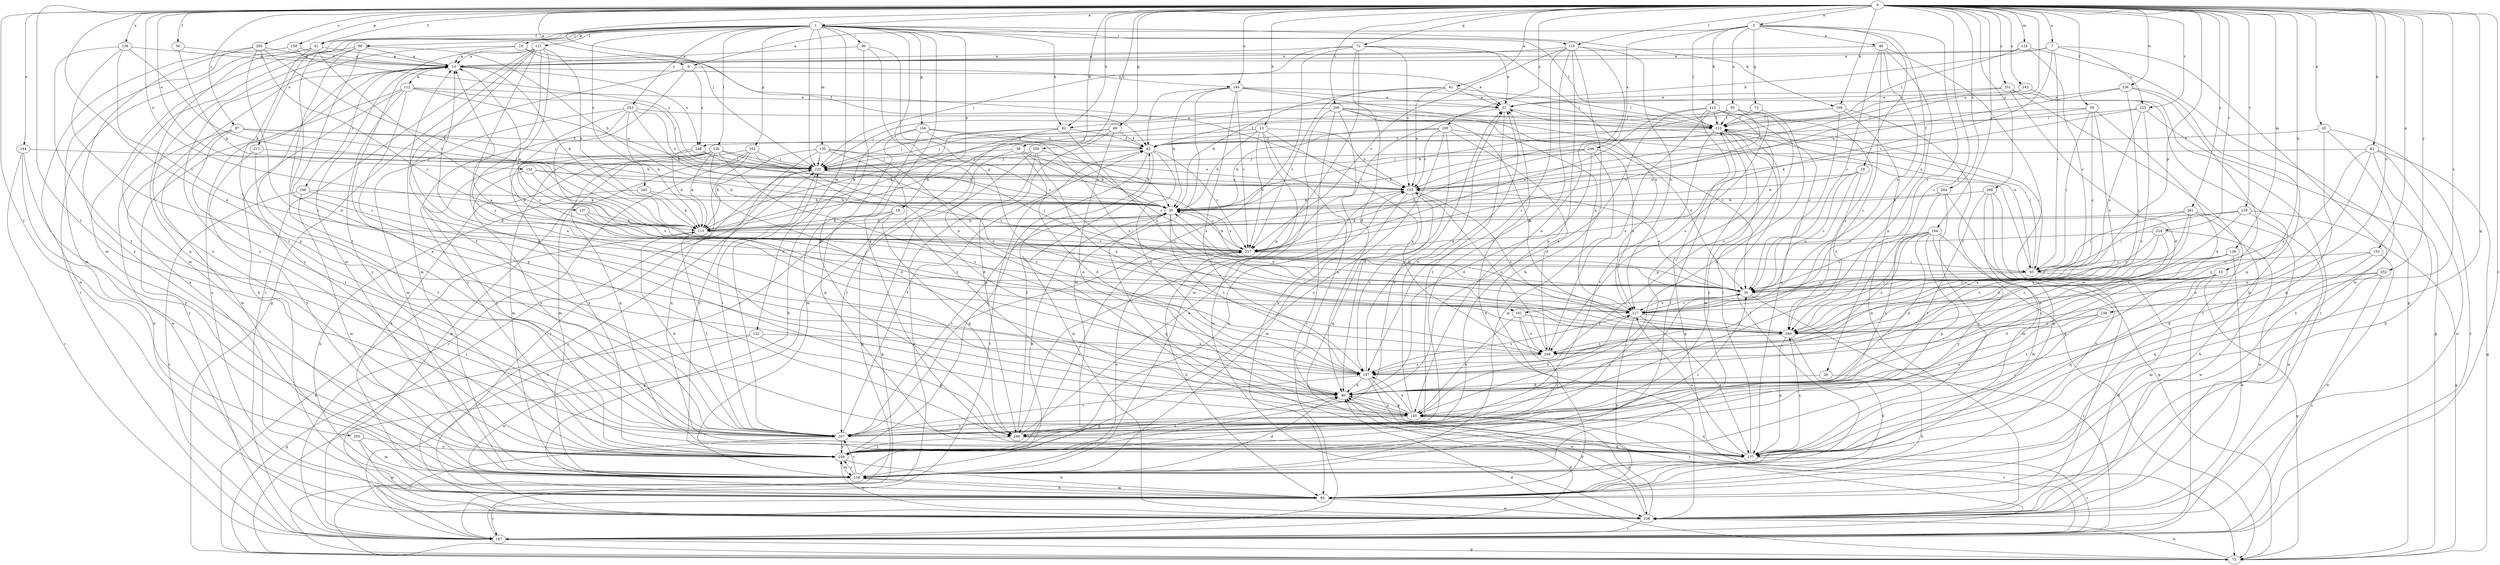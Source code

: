 strict digraph  {
0;
1;
3;
7;
9;
10;
13;
15;
18;
19;
20;
28;
29;
30;
38;
40;
41;
45;
46;
50;
51;
56;
59;
61;
62;
69;
71;
72;
73;
81;
82;
83;
87;
88;
90;
93;
103;
108;
110;
112;
113;
115;
120;
121;
123;
124;
129;
130;
132;
134;
136;
137;
144;
145;
150;
153;
155;
158;
161;
162;
164;
166;
177;
184;
187;
195;
196;
197;
203;
206;
207;
213;
217;
218;
224;
225;
227;
236;
238;
239;
243;
244;
245;
246;
248;
249;
250;
251;
252;
253;
259;
260;
261;
264;
268;
269;
0 -> 1  [label=a];
0 -> 3  [label=a];
0 -> 7  [label=a];
0 -> 9  [label=a];
0 -> 13  [label=b];
0 -> 15  [label=b];
0 -> 28  [label=c];
0 -> 38  [label=d];
0 -> 40  [label=d];
0 -> 41  [label=e];
0 -> 45  [label=e];
0 -> 56  [label=f];
0 -> 59  [label=f];
0 -> 61  [label=f];
0 -> 69  [label=g];
0 -> 71  [label=g];
0 -> 81  [label=h];
0 -> 82  [label=h];
0 -> 87  [label=i];
0 -> 103  [label=j];
0 -> 108  [label=k];
0 -> 115  [label=l];
0 -> 124  [label=m];
0 -> 129  [label=m];
0 -> 136  [label=n];
0 -> 137  [label=n];
0 -> 144  [label=n];
0 -> 150  [label=o];
0 -> 153  [label=o];
0 -> 155  [label=o];
0 -> 158  [label=p];
0 -> 161  [label=p];
0 -> 177  [label=q];
0 -> 184  [label=r];
0 -> 187  [label=r];
0 -> 195  [label=s];
0 -> 203  [label=t];
0 -> 206  [label=t];
0 -> 207  [label=t];
0 -> 218  [label=v];
0 -> 224  [label=v];
0 -> 225  [label=v];
0 -> 236  [label=w];
0 -> 239  [label=x];
0 -> 243  [label=x];
0 -> 244  [label=x];
0 -> 250  [label=y];
0 -> 251  [label=y];
0 -> 252  [label=y];
0 -> 260  [label=z];
0 -> 261  [label=z];
0 -> 264  [label=z];
0 -> 268  [label=z];
0 -> 269  [label=z];
1 -> 18  [label=b];
1 -> 19  [label=b];
1 -> 40  [label=d];
1 -> 61  [label=f];
1 -> 82  [label=h];
1 -> 88  [label=i];
1 -> 90  [label=i];
1 -> 103  [label=j];
1 -> 108  [label=k];
1 -> 115  [label=l];
1 -> 120  [label=l];
1 -> 121  [label=l];
1 -> 123  [label=l];
1 -> 130  [label=m];
1 -> 132  [label=m];
1 -> 134  [label=m];
1 -> 161  [label=p];
1 -> 162  [label=p];
1 -> 164  [label=p];
1 -> 177  [label=q];
1 -> 213  [label=u];
1 -> 245  [label=x];
1 -> 253  [label=y];
3 -> 9  [label=a];
3 -> 29  [label=c];
3 -> 46  [label=e];
3 -> 50  [label=e];
3 -> 72  [label=g];
3 -> 110  [label=k];
3 -> 123  [label=l];
3 -> 217  [label=u];
3 -> 246  [label=x];
3 -> 269  [label=z];
7 -> 10  [label=a];
7 -> 82  [label=h];
7 -> 93  [label=i];
7 -> 225  [label=v];
7 -> 227  [label=v];
7 -> 238  [label=w];
9 -> 93  [label=i];
9 -> 134  [label=m];
9 -> 144  [label=n];
9 -> 248  [label=x];
10 -> 51  [label=e];
10 -> 112  [label=k];
10 -> 113  [label=k];
10 -> 196  [label=s];
10 -> 248  [label=x];
10 -> 259  [label=y];
13 -> 20  [label=b];
13 -> 113  [label=k];
13 -> 145  [label=n];
13 -> 155  [label=o];
13 -> 227  [label=v];
13 -> 238  [label=w];
13 -> 248  [label=x];
13 -> 249  [label=x];
15 -> 30  [label=c];
15 -> 40  [label=d];
15 -> 73  [label=g];
15 -> 177  [label=q];
15 -> 207  [label=t];
15 -> 269  [label=z];
18 -> 10  [label=a];
18 -> 62  [label=f];
18 -> 155  [label=o];
18 -> 259  [label=y];
19 -> 73  [label=g];
19 -> 113  [label=k];
19 -> 166  [label=p];
19 -> 187  [label=r];
20 -> 113  [label=k];
20 -> 177  [label=q];
20 -> 197  [label=s];
20 -> 207  [label=t];
20 -> 217  [label=u];
20 -> 227  [label=v];
28 -> 40  [label=d];
28 -> 83  [label=h];
29 -> 20  [label=b];
29 -> 30  [label=c];
29 -> 155  [label=o];
29 -> 217  [label=u];
29 -> 269  [label=z];
30 -> 155  [label=o];
30 -> 187  [label=r];
30 -> 217  [label=u];
38 -> 20  [label=b];
38 -> 30  [label=c];
38 -> 40  [label=d];
38 -> 103  [label=j];
38 -> 207  [label=t];
40 -> 10  [label=a];
40 -> 145  [label=n];
41 -> 20  [label=b];
41 -> 51  [label=e];
41 -> 123  [label=l];
41 -> 155  [label=o];
41 -> 227  [label=v];
45 -> 62  [label=f];
45 -> 83  [label=h];
45 -> 177  [label=q];
45 -> 187  [label=r];
46 -> 10  [label=a];
46 -> 30  [label=c];
46 -> 145  [label=n];
46 -> 197  [label=s];
46 -> 217  [label=u];
46 -> 238  [label=w];
50 -> 20  [label=b];
50 -> 103  [label=j];
50 -> 123  [label=l];
50 -> 197  [label=s];
50 -> 227  [label=v];
50 -> 249  [label=x];
51 -> 123  [label=l];
51 -> 207  [label=t];
51 -> 227  [label=v];
56 -> 10  [label=a];
56 -> 113  [label=k];
59 -> 30  [label=c];
59 -> 40  [label=d];
59 -> 62  [label=f];
59 -> 93  [label=i];
59 -> 123  [label=l];
59 -> 217  [label=u];
61 -> 10  [label=a];
61 -> 177  [label=q];
61 -> 187  [label=r];
61 -> 207  [label=t];
61 -> 227  [label=v];
62 -> 103  [label=j];
62 -> 197  [label=s];
62 -> 227  [label=v];
62 -> 238  [label=w];
62 -> 259  [label=y];
69 -> 62  [label=f];
69 -> 103  [label=j];
69 -> 113  [label=k];
69 -> 145  [label=n];
69 -> 166  [label=p];
71 -> 10  [label=a];
71 -> 40  [label=d];
71 -> 51  [label=e];
71 -> 103  [label=j];
71 -> 155  [label=o];
71 -> 166  [label=p];
71 -> 207  [label=t];
71 -> 217  [label=u];
72 -> 123  [label=l];
72 -> 145  [label=n];
73 -> 40  [label=d];
73 -> 113  [label=k];
73 -> 238  [label=w];
81 -> 73  [label=g];
81 -> 83  [label=h];
81 -> 103  [label=j];
81 -> 145  [label=n];
81 -> 238  [label=w];
81 -> 269  [label=z];
82 -> 62  [label=f];
82 -> 73  [label=g];
82 -> 103  [label=j];
82 -> 113  [label=k];
82 -> 217  [label=u];
83 -> 10  [label=a];
83 -> 103  [label=j];
83 -> 123  [label=l];
83 -> 134  [label=m];
83 -> 187  [label=r];
83 -> 238  [label=w];
87 -> 20  [label=b];
87 -> 62  [label=f];
87 -> 103  [label=j];
87 -> 134  [label=m];
87 -> 207  [label=t];
87 -> 238  [label=w];
88 -> 10  [label=a];
88 -> 20  [label=b];
88 -> 134  [label=m];
88 -> 197  [label=s];
88 -> 207  [label=t];
88 -> 259  [label=y];
90 -> 10  [label=a];
90 -> 145  [label=n];
90 -> 166  [label=p];
90 -> 269  [label=z];
93 -> 30  [label=c];
93 -> 51  [label=e];
93 -> 123  [label=l];
93 -> 238  [label=w];
103 -> 155  [label=o];
103 -> 207  [label=t];
103 -> 217  [label=u];
108 -> 62  [label=f];
108 -> 73  [label=g];
108 -> 123  [label=l];
108 -> 177  [label=q];
108 -> 238  [label=w];
110 -> 30  [label=c];
110 -> 40  [label=d];
110 -> 73  [label=g];
110 -> 123  [label=l];
110 -> 166  [label=p];
110 -> 227  [label=v];
110 -> 249  [label=x];
110 -> 269  [label=z];
112 -> 51  [label=e];
112 -> 83  [label=h];
112 -> 103  [label=j];
112 -> 155  [label=o];
112 -> 166  [label=p];
112 -> 187  [label=r];
112 -> 259  [label=y];
113 -> 20  [label=b];
113 -> 207  [label=t];
113 -> 227  [label=v];
115 -> 10  [label=a];
115 -> 83  [label=h];
115 -> 145  [label=n];
115 -> 166  [label=p];
115 -> 197  [label=s];
115 -> 207  [label=t];
115 -> 217  [label=u];
115 -> 227  [label=v];
120 -> 30  [label=c];
120 -> 40  [label=d];
120 -> 83  [label=h];
120 -> 103  [label=j];
120 -> 113  [label=k];
120 -> 134  [label=m];
120 -> 177  [label=q];
120 -> 197  [label=s];
120 -> 259  [label=y];
121 -> 10  [label=a];
121 -> 40  [label=d];
121 -> 73  [label=g];
121 -> 113  [label=k];
121 -> 134  [label=m];
121 -> 187  [label=r];
121 -> 197  [label=s];
121 -> 207  [label=t];
121 -> 249  [label=x];
123 -> 62  [label=f];
123 -> 93  [label=i];
123 -> 134  [label=m];
123 -> 207  [label=t];
123 -> 259  [label=y];
124 -> 10  [label=a];
124 -> 30  [label=c];
124 -> 73  [label=g];
124 -> 123  [label=l];
129 -> 93  [label=i];
129 -> 197  [label=s];
129 -> 238  [label=w];
129 -> 269  [label=z];
130 -> 103  [label=j];
130 -> 113  [label=k];
130 -> 145  [label=n];
130 -> 155  [label=o];
130 -> 197  [label=s];
130 -> 259  [label=y];
132 -> 73  [label=g];
132 -> 166  [label=p];
132 -> 238  [label=w];
132 -> 249  [label=x];
134 -> 20  [label=b];
134 -> 40  [label=d];
134 -> 83  [label=h];
134 -> 123  [label=l];
134 -> 207  [label=t];
134 -> 227  [label=v];
134 -> 259  [label=y];
136 -> 10  [label=a];
136 -> 30  [label=c];
136 -> 113  [label=k];
136 -> 166  [label=p];
136 -> 207  [label=t];
137 -> 113  [label=k];
137 -> 227  [label=v];
137 -> 269  [label=z];
144 -> 20  [label=b];
144 -> 51  [label=e];
144 -> 62  [label=f];
144 -> 93  [label=i];
144 -> 123  [label=l];
144 -> 134  [label=m];
144 -> 197  [label=s];
144 -> 227  [label=v];
145 -> 10  [label=a];
145 -> 40  [label=d];
145 -> 51  [label=e];
145 -> 166  [label=p];
145 -> 177  [label=q];
145 -> 187  [label=r];
145 -> 197  [label=s];
145 -> 207  [label=t];
145 -> 217  [label=u];
150 -> 20  [label=b];
150 -> 113  [label=k];
150 -> 155  [label=o];
150 -> 207  [label=t];
153 -> 40  [label=d];
153 -> 93  [label=i];
153 -> 177  [label=q];
153 -> 238  [label=w];
155 -> 20  [label=b];
155 -> 134  [label=m];
155 -> 177  [label=q];
155 -> 197  [label=s];
155 -> 269  [label=z];
158 -> 10  [label=a];
158 -> 103  [label=j];
158 -> 134  [label=m];
161 -> 145  [label=n];
161 -> 249  [label=x];
161 -> 259  [label=y];
161 -> 269  [label=z];
162 -> 40  [label=d];
162 -> 103  [label=j];
162 -> 134  [label=m];
162 -> 177  [label=q];
162 -> 187  [label=r];
162 -> 238  [label=w];
164 -> 30  [label=c];
164 -> 62  [label=f];
164 -> 83  [label=h];
164 -> 134  [label=m];
164 -> 177  [label=q];
164 -> 269  [label=z];
166 -> 62  [label=f];
166 -> 155  [label=o];
166 -> 177  [label=q];
166 -> 259  [label=y];
177 -> 123  [label=l];
177 -> 187  [label=r];
177 -> 217  [label=u];
177 -> 269  [label=z];
184 -> 30  [label=c];
184 -> 40  [label=d];
184 -> 134  [label=m];
184 -> 166  [label=p];
184 -> 227  [label=v];
184 -> 249  [label=x];
184 -> 259  [label=y];
184 -> 269  [label=z];
187 -> 40  [label=d];
187 -> 62  [label=f];
187 -> 73  [label=g];
187 -> 103  [label=j];
195 -> 20  [label=b];
195 -> 30  [label=c];
195 -> 40  [label=d];
195 -> 62  [label=f];
195 -> 155  [label=o];
195 -> 249  [label=x];
195 -> 259  [label=y];
196 -> 20  [label=b];
196 -> 134  [label=m];
196 -> 187  [label=r];
196 -> 217  [label=u];
197 -> 40  [label=d];
197 -> 51  [label=e];
197 -> 187  [label=r];
197 -> 207  [label=t];
197 -> 238  [label=w];
203 -> 134  [label=m];
203 -> 238  [label=w];
203 -> 259  [label=y];
206 -> 30  [label=c];
206 -> 83  [label=h];
206 -> 103  [label=j];
206 -> 123  [label=l];
206 -> 134  [label=m];
206 -> 187  [label=r];
206 -> 217  [label=u];
206 -> 269  [label=z];
207 -> 10  [label=a];
207 -> 30  [label=c];
207 -> 62  [label=f];
207 -> 103  [label=j];
207 -> 113  [label=k];
207 -> 187  [label=r];
207 -> 259  [label=y];
213 -> 103  [label=j];
213 -> 207  [label=t];
213 -> 259  [label=y];
217 -> 20  [label=b];
217 -> 30  [label=c];
217 -> 83  [label=h];
217 -> 177  [label=q];
217 -> 197  [label=s];
217 -> 269  [label=z];
218 -> 73  [label=g];
218 -> 93  [label=i];
218 -> 113  [label=k];
218 -> 238  [label=w];
218 -> 249  [label=x];
224 -> 30  [label=c];
224 -> 227  [label=v];
224 -> 238  [label=w];
224 -> 249  [label=x];
224 -> 269  [label=z];
225 -> 30  [label=c];
225 -> 73  [label=g];
225 -> 113  [label=k];
225 -> 123  [label=l];
225 -> 197  [label=s];
227 -> 10  [label=a];
227 -> 20  [label=b];
227 -> 83  [label=h];
227 -> 93  [label=i];
227 -> 103  [label=j];
236 -> 51  [label=e];
236 -> 83  [label=h];
236 -> 155  [label=o];
236 -> 259  [label=y];
236 -> 269  [label=z];
238 -> 10  [label=a];
238 -> 40  [label=d];
238 -> 51  [label=e];
238 -> 103  [label=j];
238 -> 145  [label=n];
238 -> 187  [label=r];
238 -> 259  [label=y];
239 -> 145  [label=n];
239 -> 207  [label=t];
239 -> 269  [label=z];
243 -> 51  [label=e];
243 -> 155  [label=o];
243 -> 187  [label=r];
244 -> 83  [label=h];
244 -> 103  [label=j];
244 -> 187  [label=r];
244 -> 259  [label=y];
245 -> 20  [label=b];
245 -> 83  [label=h];
245 -> 113  [label=k];
246 -> 20  [label=b];
246 -> 40  [label=d];
246 -> 103  [label=j];
246 -> 134  [label=m];
246 -> 217  [label=u];
246 -> 227  [label=v];
248 -> 20  [label=b];
248 -> 103  [label=j];
248 -> 113  [label=k];
248 -> 259  [label=y];
249 -> 155  [label=o];
249 -> 197  [label=s];
250 -> 20  [label=b];
250 -> 73  [label=g];
250 -> 103  [label=j];
250 -> 187  [label=r];
250 -> 249  [label=x];
251 -> 40  [label=d];
251 -> 51  [label=e];
251 -> 155  [label=o];
251 -> 177  [label=q];
251 -> 187  [label=r];
252 -> 30  [label=c];
252 -> 134  [label=m];
252 -> 187  [label=r];
252 -> 217  [label=u];
253 -> 20  [label=b];
253 -> 30  [label=c];
253 -> 113  [label=k];
253 -> 123  [label=l];
253 -> 134  [label=m];
253 -> 155  [label=o];
253 -> 259  [label=y];
259 -> 30  [label=c];
259 -> 40  [label=d];
259 -> 51  [label=e];
259 -> 83  [label=h];
259 -> 134  [label=m];
259 -> 155  [label=o];
259 -> 227  [label=v];
260 -> 10  [label=a];
260 -> 30  [label=c];
260 -> 113  [label=k];
260 -> 197  [label=s];
260 -> 238  [label=w];
260 -> 259  [label=y];
261 -> 83  [label=h];
261 -> 93  [label=i];
261 -> 113  [label=k];
261 -> 197  [label=s];
261 -> 238  [label=w];
261 -> 249  [label=x];
264 -> 20  [label=b];
264 -> 83  [label=h];
264 -> 177  [label=q];
264 -> 207  [label=t];
268 -> 20  [label=b];
268 -> 73  [label=g];
268 -> 134  [label=m];
268 -> 177  [label=q];
268 -> 207  [label=t];
269 -> 10  [label=a];
269 -> 83  [label=h];
269 -> 177  [label=q];
269 -> 249  [label=x];
}
